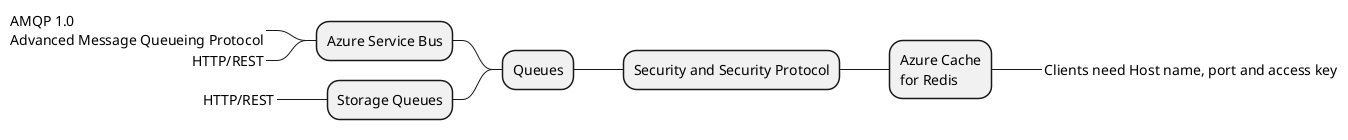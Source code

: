 @startmindmap "Protocols"
+ Security and Security Protocol

++ Azure Cache\nfor Redis
+++_ Clients need Host name, port and access key

-- Queues
--- Azure Service Bus
----_ AMQP 1.0\nAdvanced Message Queueing Protocol
----_ HTTP/REST
--- Storage Queues
----_ HTTP/REST


@endmindmap 